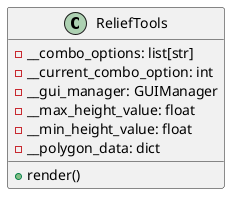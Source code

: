 @startuml
class ReliefTools {
    - __combo_options: list[str]
    - __current_combo_option: int
    - __gui_manager: GUIManager
    - __max_height_value: float
    - __min_height_value: float
    - __polygon_data: dict

    + render()
}

@enduml